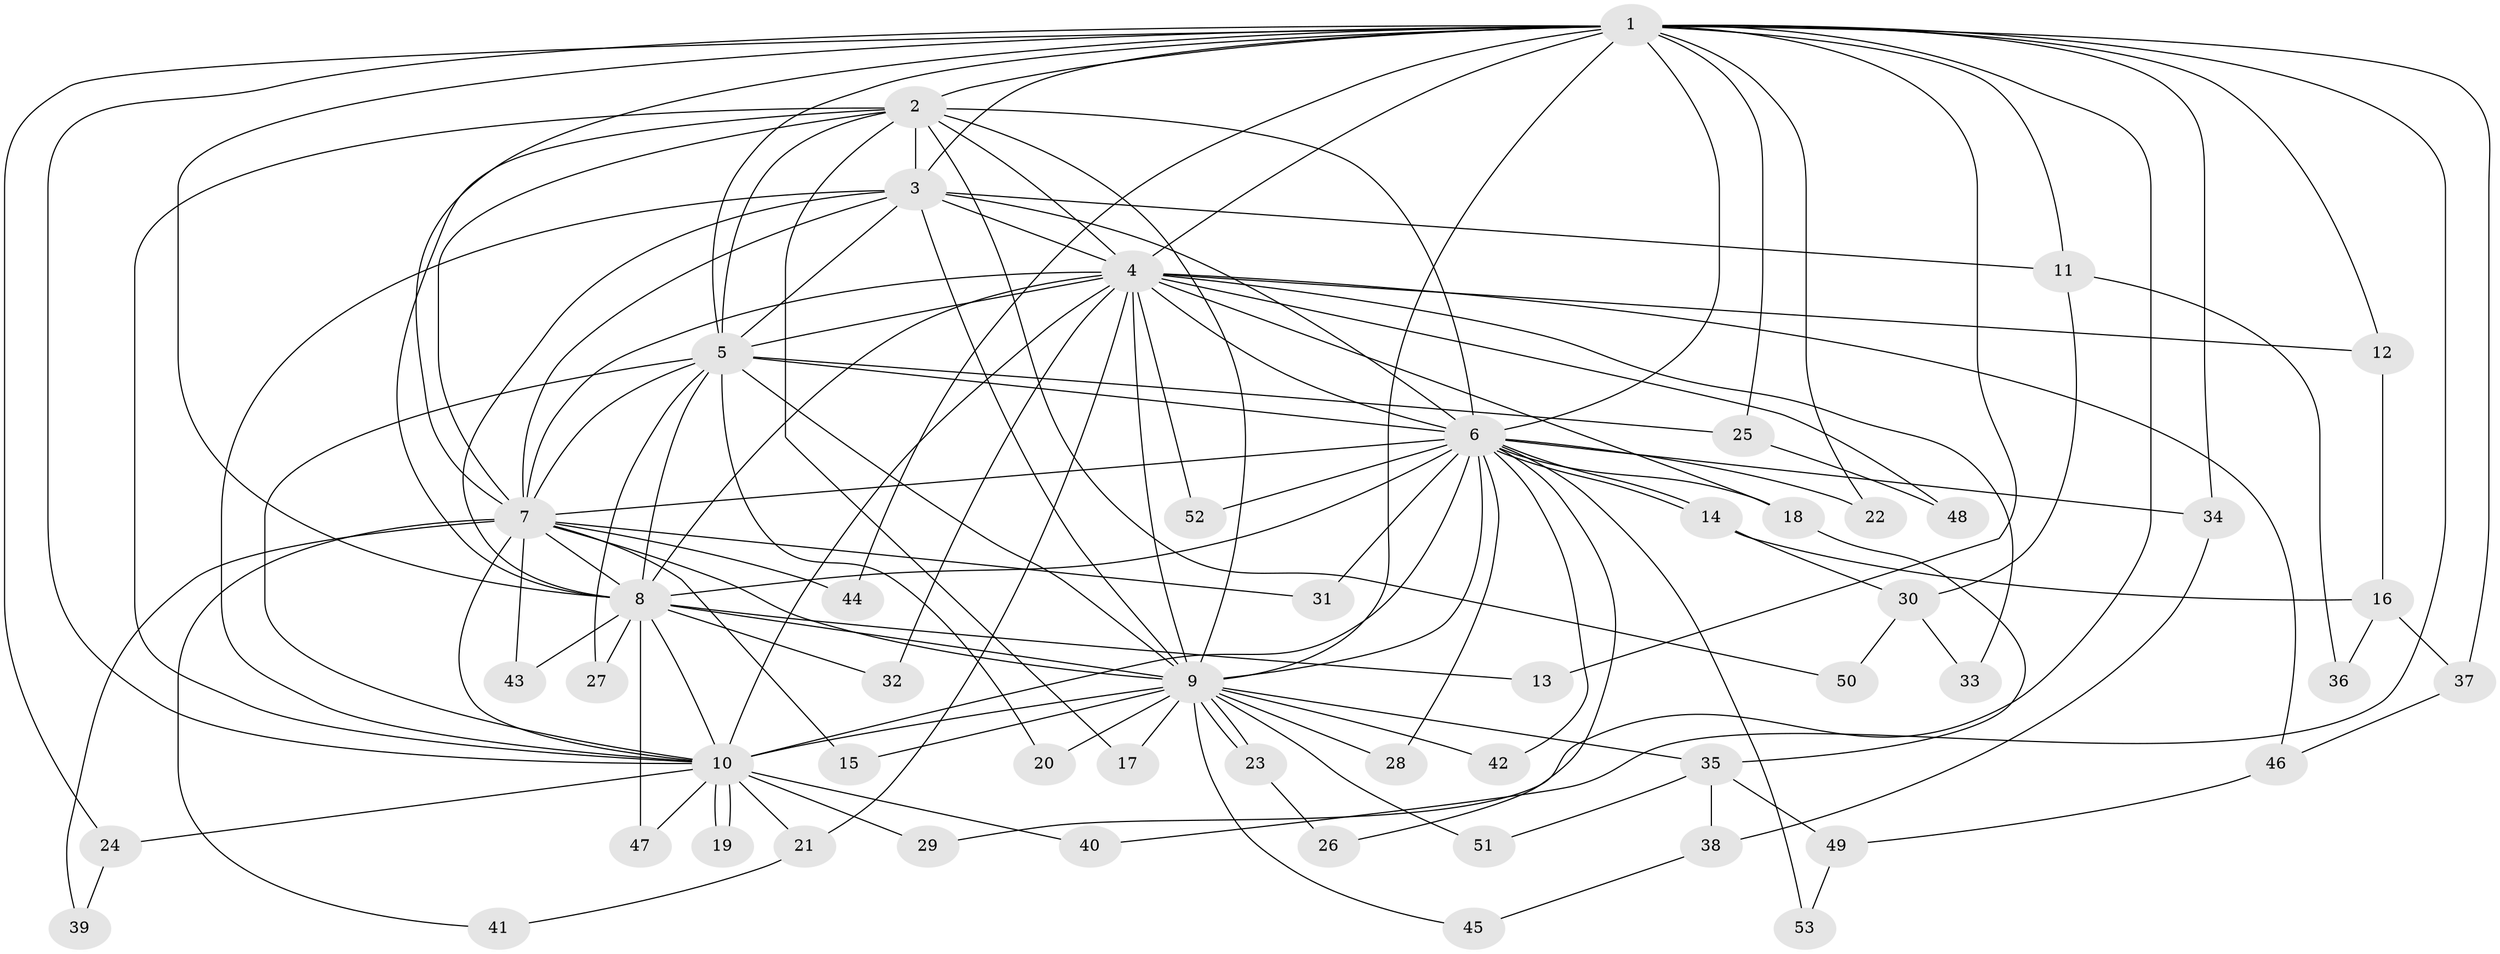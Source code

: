// Generated by graph-tools (version 1.1) at 2025/01/03/09/25 03:01:34]
// undirected, 53 vertices, 131 edges
graph export_dot {
graph [start="1"]
  node [color=gray90,style=filled];
  1;
  2;
  3;
  4;
  5;
  6;
  7;
  8;
  9;
  10;
  11;
  12;
  13;
  14;
  15;
  16;
  17;
  18;
  19;
  20;
  21;
  22;
  23;
  24;
  25;
  26;
  27;
  28;
  29;
  30;
  31;
  32;
  33;
  34;
  35;
  36;
  37;
  38;
  39;
  40;
  41;
  42;
  43;
  44;
  45;
  46;
  47;
  48;
  49;
  50;
  51;
  52;
  53;
  1 -- 2;
  1 -- 3;
  1 -- 4;
  1 -- 5;
  1 -- 6;
  1 -- 7;
  1 -- 8;
  1 -- 9;
  1 -- 10;
  1 -- 11;
  1 -- 12;
  1 -- 13;
  1 -- 22;
  1 -- 24;
  1 -- 25;
  1 -- 29;
  1 -- 34;
  1 -- 37;
  1 -- 40;
  1 -- 44;
  2 -- 3;
  2 -- 4;
  2 -- 5;
  2 -- 6;
  2 -- 7;
  2 -- 8;
  2 -- 9;
  2 -- 10;
  2 -- 17;
  2 -- 50;
  3 -- 4;
  3 -- 5;
  3 -- 6;
  3 -- 7;
  3 -- 8;
  3 -- 9;
  3 -- 10;
  3 -- 11;
  4 -- 5;
  4 -- 6;
  4 -- 7;
  4 -- 8;
  4 -- 9;
  4 -- 10;
  4 -- 12;
  4 -- 18;
  4 -- 21;
  4 -- 32;
  4 -- 33;
  4 -- 46;
  4 -- 48;
  4 -- 52;
  5 -- 6;
  5 -- 7;
  5 -- 8;
  5 -- 9;
  5 -- 10;
  5 -- 20;
  5 -- 25;
  5 -- 27;
  6 -- 7;
  6 -- 8;
  6 -- 9;
  6 -- 10;
  6 -- 14;
  6 -- 14;
  6 -- 18;
  6 -- 22;
  6 -- 26;
  6 -- 28;
  6 -- 31;
  6 -- 34;
  6 -- 42;
  6 -- 52;
  6 -- 53;
  7 -- 8;
  7 -- 9;
  7 -- 10;
  7 -- 15;
  7 -- 31;
  7 -- 39;
  7 -- 41;
  7 -- 43;
  7 -- 44;
  8 -- 9;
  8 -- 10;
  8 -- 13;
  8 -- 27;
  8 -- 32;
  8 -- 43;
  8 -- 47;
  9 -- 10;
  9 -- 15;
  9 -- 17;
  9 -- 20;
  9 -- 23;
  9 -- 23;
  9 -- 28;
  9 -- 35;
  9 -- 42;
  9 -- 45;
  9 -- 51;
  10 -- 19;
  10 -- 19;
  10 -- 21;
  10 -- 24;
  10 -- 29;
  10 -- 40;
  10 -- 47;
  11 -- 30;
  11 -- 36;
  12 -- 16;
  14 -- 16;
  14 -- 30;
  16 -- 36;
  16 -- 37;
  18 -- 35;
  21 -- 41;
  23 -- 26;
  24 -- 39;
  25 -- 48;
  30 -- 33;
  30 -- 50;
  34 -- 38;
  35 -- 38;
  35 -- 49;
  35 -- 51;
  37 -- 46;
  38 -- 45;
  46 -- 49;
  49 -- 53;
}
